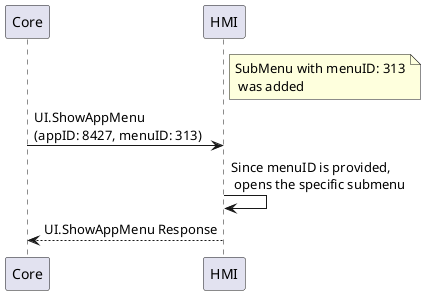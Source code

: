 @startuml ShowAppMenu_MenuID
participant Core
participant HMI

note right of HMI: SubMenu with menuID: 313\n was added

Core -> HMI: UI.ShowAppMenu\n(appID: 8427, menuID: 313)
HMI -> HMI: Since menuID is provided,\n opens the specific submenu
HMI --> Core: UI.ShowAppMenu Response

@enduml